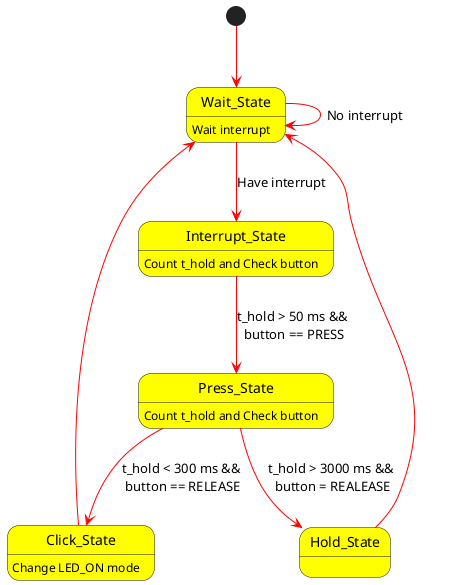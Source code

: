 @startuml
skinparam arrowcolor red
skinparam stateBackgroundColor yellow  

[*] --> Wait_State
Wait_State: Wait interrupt
Interrupt_State: Count t_hold and Check button
Press_State: Count t_hold and Check button
Click_State: Change LED_ON mode

Wait_State --> Interrupt_State: Have interrupt
Wait_State --> Wait_State: No interrupt
Interrupt_State --> Press_State: t_hold > 50 ms &&\n button == PRESS
Press_State --> Click_State: t_hold < 300 ms &&\n button == RELEASE
Click_State --> Wait_State
Press_State --> Hold_State: t_hold > 3000 ms &&\n button = REALEASE
Hold_State --> Wait_State

@enduml